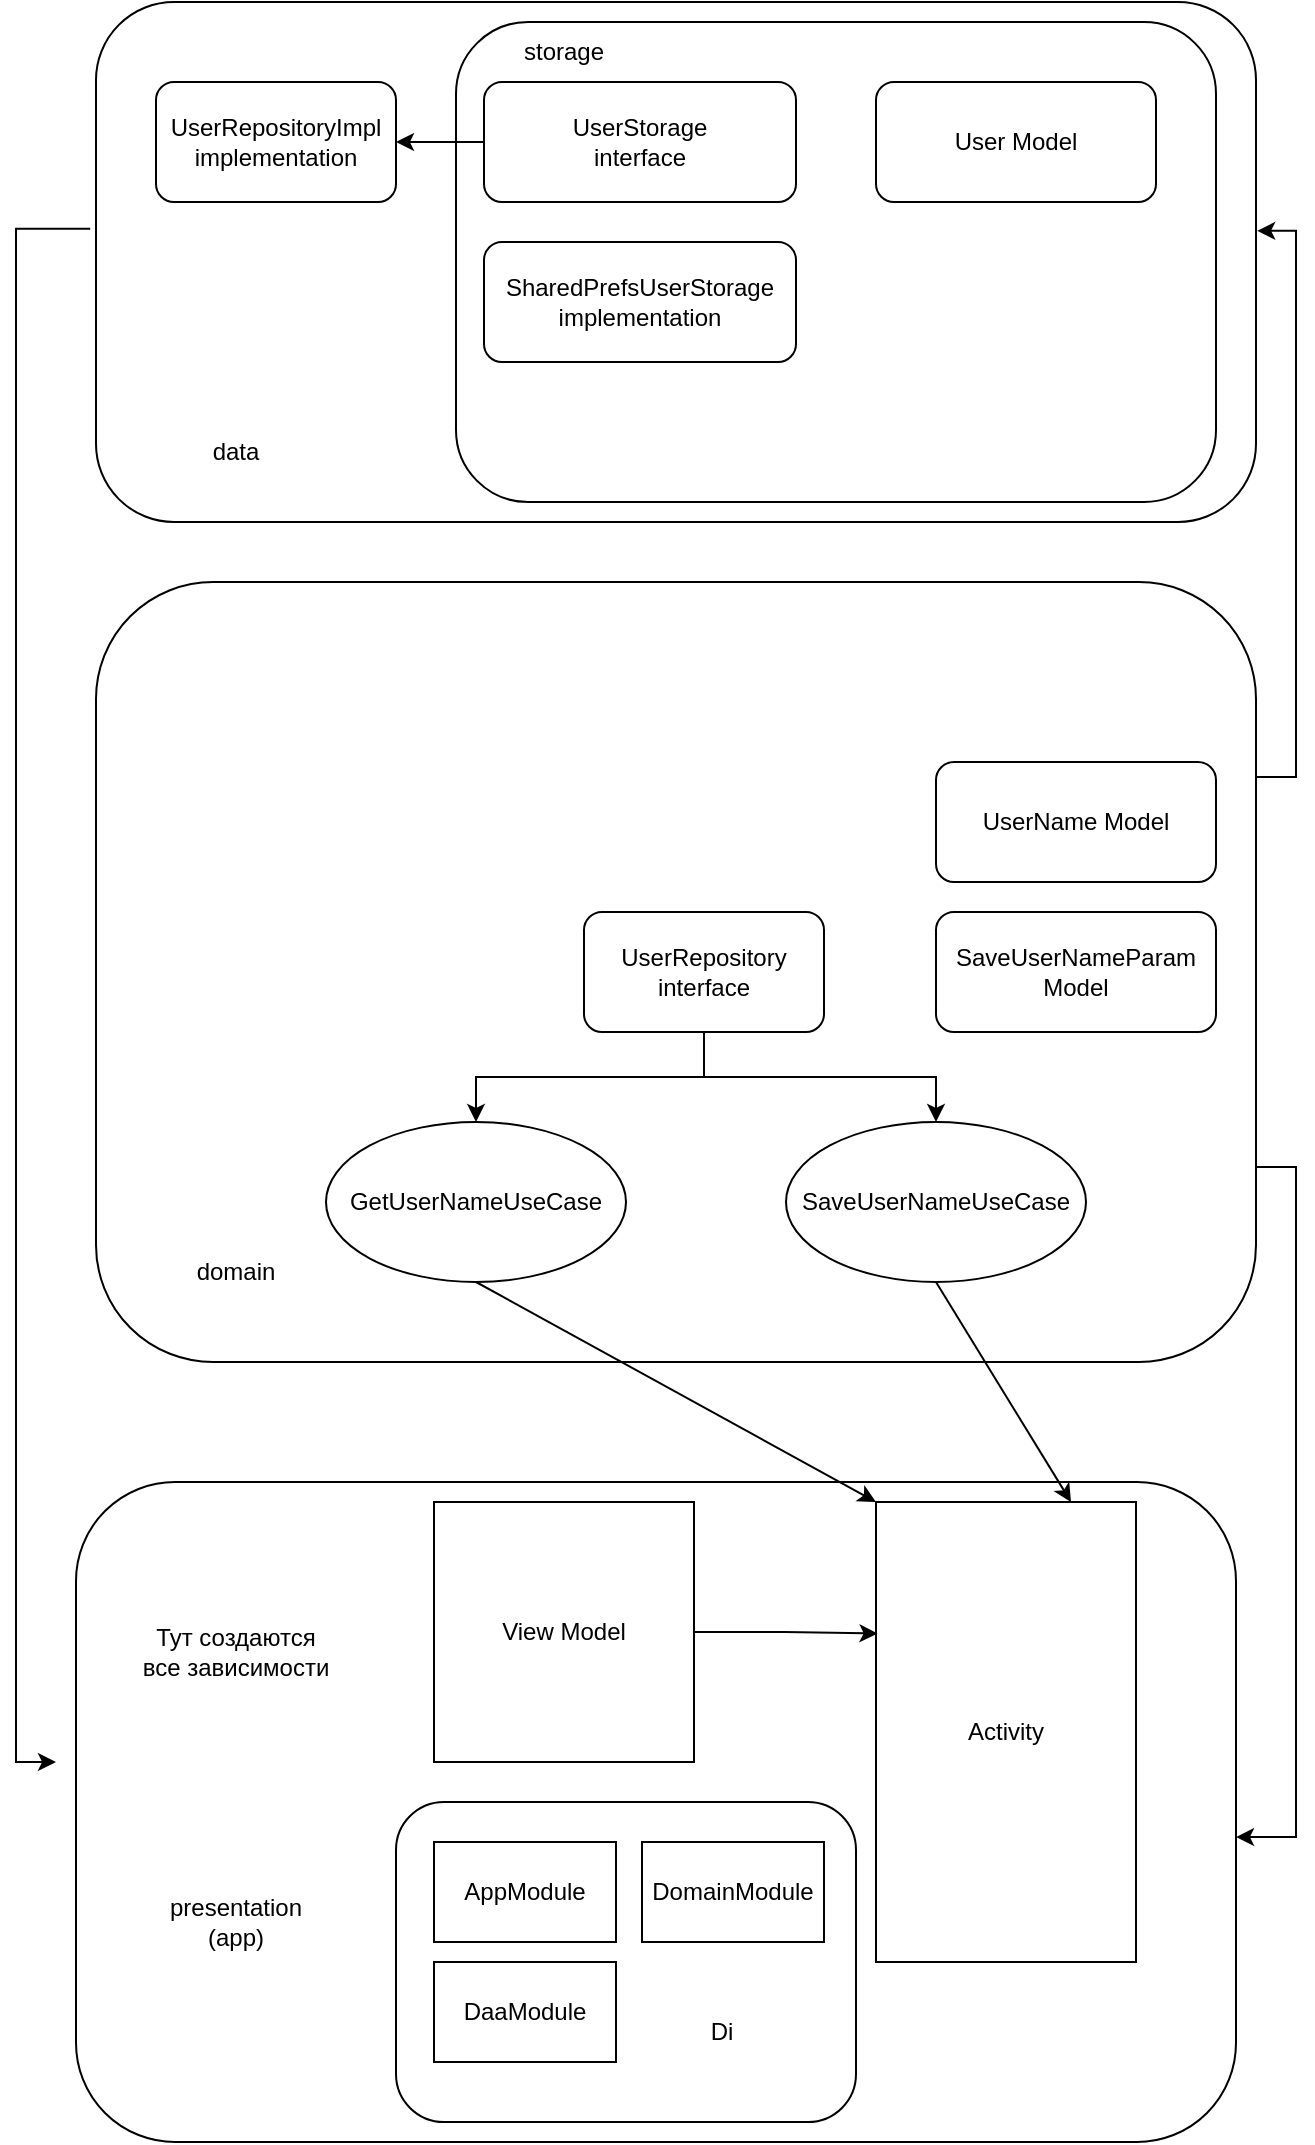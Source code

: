 <mxfile version="20.8.16" type="device"><diagram name="Страница 1" id="L_92r5KCI2PbOaV3jXfY"><mxGraphModel dx="1219" dy="713" grid="1" gridSize="10" guides="1" tooltips="1" connect="1" arrows="1" fold="1" page="1" pageScale="1" pageWidth="827" pageHeight="1169" math="0" shadow="0"><root><mxCell id="0"/><mxCell id="1" parent="0"/><mxCell id="E2G6rEH9y9J8gpdcQE1I-1" value="" style="rounded=1;whiteSpace=wrap;html=1;" parent="1" vertex="1"><mxGeometry x="110" y="830" width="580" height="330" as="geometry"/></mxCell><mxCell id="E2G6rEH9y9J8gpdcQE1I-2" value="Activity" style="rounded=0;whiteSpace=wrap;html=1;direction=south;" parent="1" vertex="1"><mxGeometry x="510" y="840" width="130" height="230" as="geometry"/></mxCell><mxCell id="E2G6rEH9y9J8gpdcQE1I-3" value="presentation&lt;br&gt;(app)" style="text;html=1;strokeColor=none;fillColor=none;align=center;verticalAlign=middle;whiteSpace=wrap;rounded=0;" parent="1" vertex="1"><mxGeometry x="150" y="1035" width="80" height="30" as="geometry"/></mxCell><mxCell id="E2G6rEH9y9J8gpdcQE1I-35" style="edgeStyle=orthogonalEdgeStyle;rounded=0;orthogonalLoop=1;jettySize=auto;html=1;exitX=1;exitY=0.25;exitDx=0;exitDy=0;entryX=1.001;entryY=0.44;entryDx=0;entryDy=0;entryPerimeter=0;" parent="1" source="E2G6rEH9y9J8gpdcQE1I-5" target="E2G6rEH9y9J8gpdcQE1I-15" edge="1"><mxGeometry relative="1" as="geometry"/></mxCell><mxCell id="E2G6rEH9y9J8gpdcQE1I-36" style="edgeStyle=orthogonalEdgeStyle;rounded=0;orthogonalLoop=1;jettySize=auto;html=1;exitX=1;exitY=0.75;exitDx=0;exitDy=0;entryX=1;entryY=0.538;entryDx=0;entryDy=0;entryPerimeter=0;" parent="1" source="E2G6rEH9y9J8gpdcQE1I-5" target="E2G6rEH9y9J8gpdcQE1I-1" edge="1"><mxGeometry relative="1" as="geometry"/></mxCell><mxCell id="E2G6rEH9y9J8gpdcQE1I-5" value="" style="rounded=1;whiteSpace=wrap;html=1;" parent="1" vertex="1"><mxGeometry x="120" y="380" width="580" height="390" as="geometry"/></mxCell><mxCell id="E2G6rEH9y9J8gpdcQE1I-6" value="domain" style="text;html=1;strokeColor=none;fillColor=none;align=center;verticalAlign=middle;whiteSpace=wrap;rounded=0;" parent="1" vertex="1"><mxGeometry x="150" y="710" width="80" height="30" as="geometry"/></mxCell><mxCell id="E2G6rEH9y9J8gpdcQE1I-7" value="GetUserNameUseCase" style="ellipse;whiteSpace=wrap;html=1;" parent="1" vertex="1"><mxGeometry x="235" y="650" width="150" height="80" as="geometry"/></mxCell><mxCell id="E2G6rEH9y9J8gpdcQE1I-8" value="SaveUserNameUseCase" style="ellipse;whiteSpace=wrap;html=1;" parent="1" vertex="1"><mxGeometry x="465" y="650" width="150" height="80" as="geometry"/></mxCell><mxCell id="E2G6rEH9y9J8gpdcQE1I-12" value="" style="endArrow=classic;html=1;rounded=0;exitX=0.5;exitY=1;exitDx=0;exitDy=0;entryX=0;entryY=1;entryDx=0;entryDy=0;" parent="1" source="E2G6rEH9y9J8gpdcQE1I-7" target="E2G6rEH9y9J8gpdcQE1I-2" edge="1"><mxGeometry width="50" height="50" relative="1" as="geometry"><mxPoint x="295" y="510" as="sourcePoint"/><mxPoint x="330" y="600" as="targetPoint"/></mxGeometry></mxCell><mxCell id="E2G6rEH9y9J8gpdcQE1I-13" value="" style="endArrow=classic;html=1;rounded=0;entryX=0;entryY=0.25;entryDx=0;entryDy=0;exitX=0.5;exitY=1;exitDx=0;exitDy=0;" parent="1" source="E2G6rEH9y9J8gpdcQE1I-8" target="E2G6rEH9y9J8gpdcQE1I-2" edge="1"><mxGeometry width="50" height="50" relative="1" as="geometry"><mxPoint x="530" y="610" as="sourcePoint"/><mxPoint x="625.002" y="675" as="targetPoint"/></mxGeometry></mxCell><mxCell id="E2G6rEH9y9J8gpdcQE1I-33" style="edgeStyle=orthogonalEdgeStyle;rounded=0;orthogonalLoop=1;jettySize=auto;html=1;exitX=-0.005;exitY=0.436;exitDx=0;exitDy=0;exitPerimeter=0;" parent="1" source="E2G6rEH9y9J8gpdcQE1I-15" edge="1"><mxGeometry relative="1" as="geometry"><mxPoint x="100" y="970" as="targetPoint"/><Array as="points"><mxPoint x="80" y="203"/><mxPoint x="80" y="970"/></Array></mxGeometry></mxCell><mxCell id="E2G6rEH9y9J8gpdcQE1I-15" value="" style="rounded=1;whiteSpace=wrap;html=1;" parent="1" vertex="1"><mxGeometry x="120" y="90" width="580" height="260" as="geometry"/></mxCell><mxCell id="E2G6rEH9y9J8gpdcQE1I-16" value="data" style="text;html=1;strokeColor=none;fillColor=none;align=center;verticalAlign=middle;whiteSpace=wrap;rounded=0;" parent="1" vertex="1"><mxGeometry x="150" y="300" width="80" height="30" as="geometry"/></mxCell><mxCell id="E2G6rEH9y9J8gpdcQE1I-17" value="UserRepositoryImpl&lt;br&gt;implementation" style="rounded=1;whiteSpace=wrap;html=1;" parent="1" vertex="1"><mxGeometry x="150" y="130" width="120" height="60" as="geometry"/></mxCell><mxCell id="E2G6rEH9y9J8gpdcQE1I-18" value="SaveUserNameParam&lt;br&gt;Model" style="rounded=1;whiteSpace=wrap;html=1;" parent="1" vertex="1"><mxGeometry x="540" y="545" width="140" height="60" as="geometry"/></mxCell><mxCell id="E2G6rEH9y9J8gpdcQE1I-20" value="UserName Model" style="rounded=1;whiteSpace=wrap;html=1;" parent="1" vertex="1"><mxGeometry x="540" y="470" width="140" height="60" as="geometry"/></mxCell><mxCell id="E2G6rEH9y9J8gpdcQE1I-28" style="edgeStyle=orthogonalEdgeStyle;rounded=0;orthogonalLoop=1;jettySize=auto;html=1;" parent="1" source="E2G6rEH9y9J8gpdcQE1I-21" target="E2G6rEH9y9J8gpdcQE1I-7" edge="1"><mxGeometry relative="1" as="geometry"/></mxCell><mxCell id="E2G6rEH9y9J8gpdcQE1I-30" style="edgeStyle=orthogonalEdgeStyle;rounded=0;orthogonalLoop=1;jettySize=auto;html=1;exitX=0.5;exitY=1;exitDx=0;exitDy=0;" parent="1" source="E2G6rEH9y9J8gpdcQE1I-21" target="E2G6rEH9y9J8gpdcQE1I-8" edge="1"><mxGeometry relative="1" as="geometry"/></mxCell><mxCell id="E2G6rEH9y9J8gpdcQE1I-21" value="UserRepository&lt;br&gt;interface" style="rounded=1;whiteSpace=wrap;html=1;" parent="1" vertex="1"><mxGeometry x="364" y="545" width="120" height="60" as="geometry"/></mxCell><mxCell id="E2G6rEH9y9J8gpdcQE1I-37" value="Тут создаются все зависимости" style="text;html=1;strokeColor=none;fillColor=none;align=center;verticalAlign=middle;whiteSpace=wrap;rounded=0;" parent="1" vertex="1"><mxGeometry x="140" y="900" width="100" height="30" as="geometry"/></mxCell><mxCell id="E2G6rEH9y9J8gpdcQE1I-46" style="edgeStyle=orthogonalEdgeStyle;rounded=0;orthogonalLoop=1;jettySize=auto;html=1;" parent="1" source="E2G6rEH9y9J8gpdcQE1I-43" target="E2G6rEH9y9J8gpdcQE1I-17" edge="1"><mxGeometry relative="1" as="geometry"/></mxCell><mxCell id="E2G6rEH9y9J8gpdcQE1I-43" value="UserStorage&lt;br&gt;interface" style="rounded=1;whiteSpace=wrap;html=1;" parent="1" vertex="1"><mxGeometry x="314" y="130" width="156" height="60" as="geometry"/></mxCell><mxCell id="E2G6rEH9y9J8gpdcQE1I-45" value="SharedPrefsUserStorage&lt;br&gt;implementation" style="rounded=1;whiteSpace=wrap;html=1;" parent="1" vertex="1"><mxGeometry x="314" y="210" width="156" height="60" as="geometry"/></mxCell><mxCell id="E2G6rEH9y9J8gpdcQE1I-50" value="" style="rounded=1;whiteSpace=wrap;html=1;fillColor=none;shadow=0;glass=0;" parent="1" vertex="1"><mxGeometry x="300" y="100" width="380" height="240" as="geometry"/></mxCell><mxCell id="E2G6rEH9y9J8gpdcQE1I-51" value="storage" style="text;html=1;strokeColor=none;fillColor=none;align=center;verticalAlign=middle;whiteSpace=wrap;rounded=0;" parent="1" vertex="1"><mxGeometry x="314" y="100" width="80" height="30" as="geometry"/></mxCell><mxCell id="E2G6rEH9y9J8gpdcQE1I-52" value="User Model" style="rounded=1;whiteSpace=wrap;html=1;" parent="1" vertex="1"><mxGeometry x="510" y="130" width="140" height="60" as="geometry"/></mxCell><mxCell id="FEM6BQH37Y-4wHD76svC-2" style="edgeStyle=orthogonalEdgeStyle;rounded=0;orthogonalLoop=1;jettySize=auto;html=1;exitX=0.5;exitY=0;exitDx=0;exitDy=0;entryX=0.286;entryY=0.994;entryDx=0;entryDy=0;entryPerimeter=0;" edge="1" parent="1" source="FEM6BQH37Y-4wHD76svC-1" target="E2G6rEH9y9J8gpdcQE1I-2"><mxGeometry relative="1" as="geometry"/></mxCell><mxCell id="FEM6BQH37Y-4wHD76svC-1" value="View Model" style="rounded=0;whiteSpace=wrap;html=1;direction=south;" vertex="1" parent="1"><mxGeometry x="289" y="840" width="130" height="130" as="geometry"/></mxCell><mxCell id="FEM6BQH37Y-4wHD76svC-4" value="AppModule" style="rounded=0;whiteSpace=wrap;html=1;" vertex="1" parent="1"><mxGeometry x="289" y="1010" width="91" height="50" as="geometry"/></mxCell><mxCell id="FEM6BQH37Y-4wHD76svC-5" value="DaaModule" style="rounded=0;whiteSpace=wrap;html=1;" vertex="1" parent="1"><mxGeometry x="289" y="1070" width="91" height="50" as="geometry"/></mxCell><mxCell id="FEM6BQH37Y-4wHD76svC-6" value="DomainModule" style="rounded=0;whiteSpace=wrap;html=1;" vertex="1" parent="1"><mxGeometry x="393" y="1010" width="91" height="50" as="geometry"/></mxCell><mxCell id="FEM6BQH37Y-4wHD76svC-7" value="" style="rounded=1;whiteSpace=wrap;html=1;fillColor=none;" vertex="1" parent="1"><mxGeometry x="270" y="990" width="230" height="160" as="geometry"/></mxCell><mxCell id="FEM6BQH37Y-4wHD76svC-9" value="Di" style="text;html=1;strokeColor=none;fillColor=none;align=center;verticalAlign=middle;whiteSpace=wrap;rounded=0;" vertex="1" parent="1"><mxGeometry x="393" y="1090" width="80" height="30" as="geometry"/></mxCell></root></mxGraphModel></diagram></mxfile>